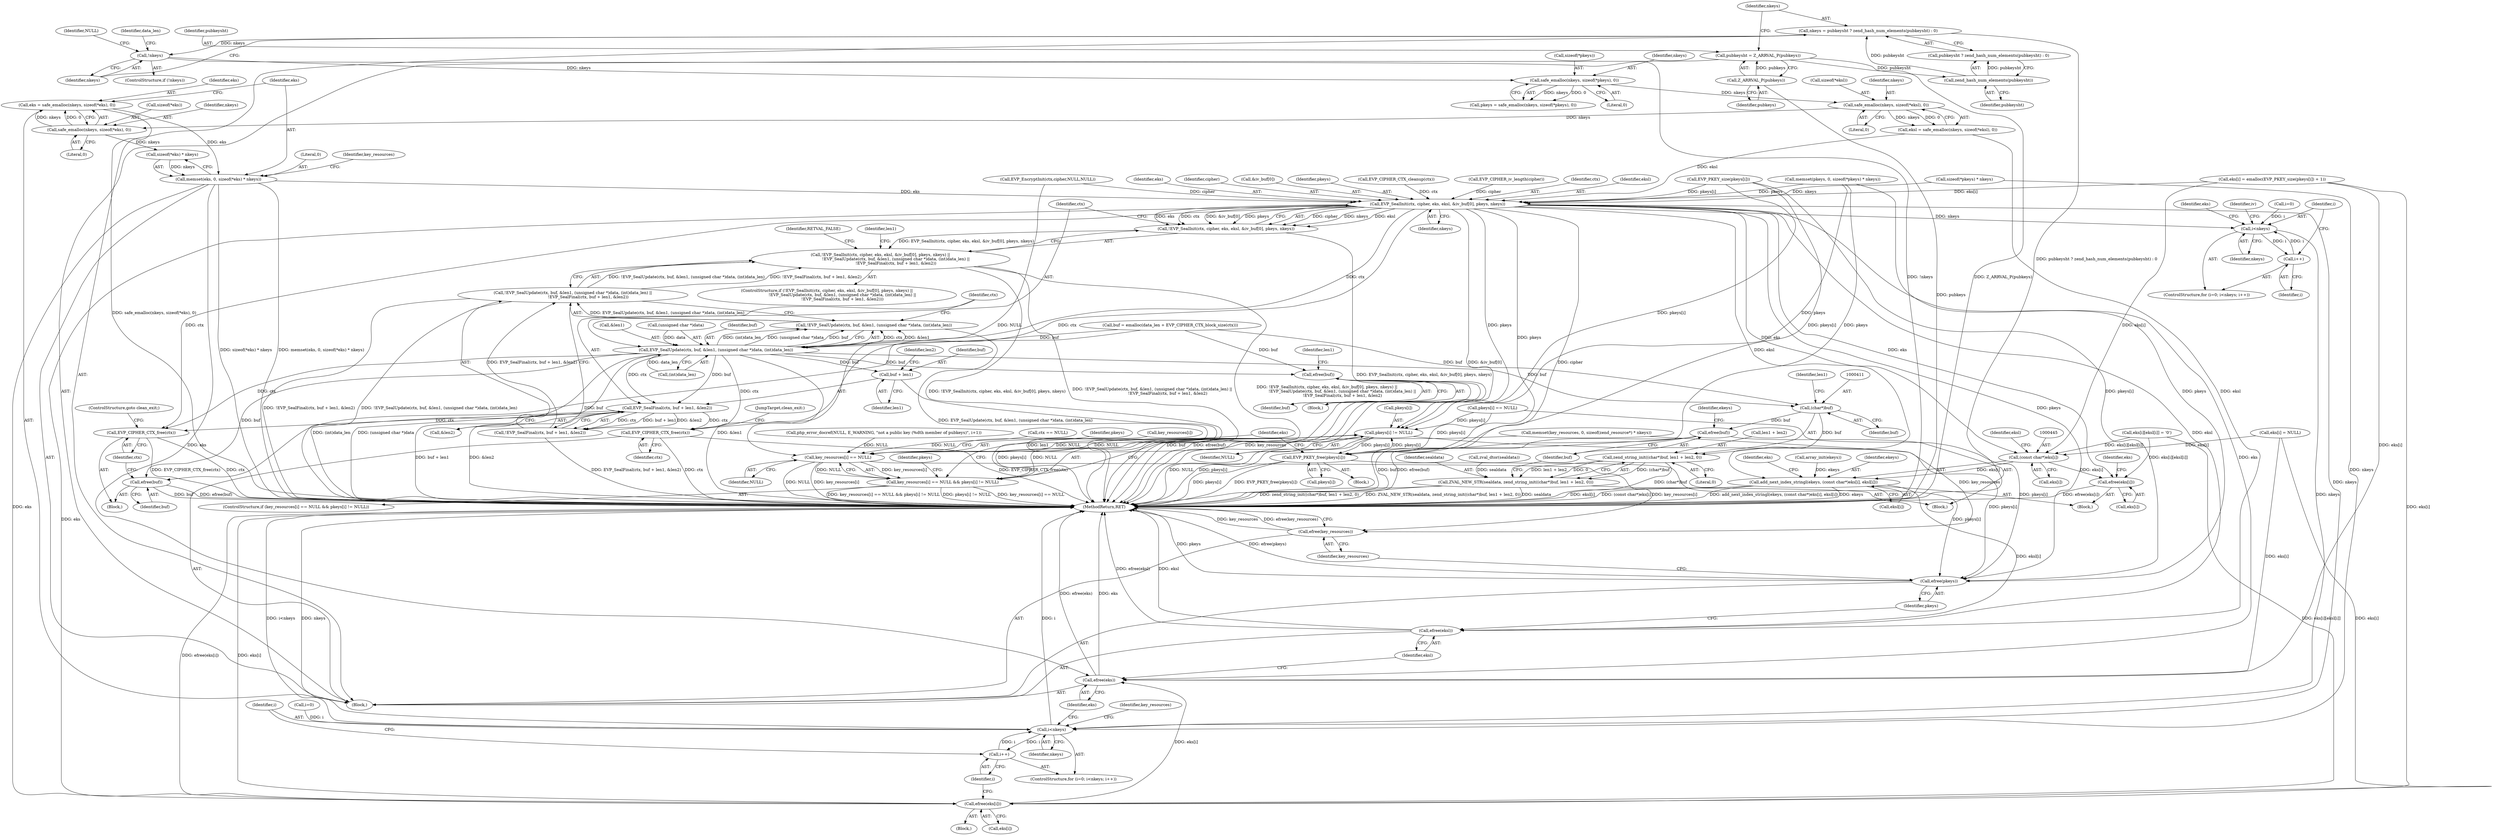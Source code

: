 digraph "0_php_73cabfedf519298e1a11192699f44d53c529315e@API" {
"1000242" [label="(Call,eks = safe_emalloc(nkeys, sizeof(*eks), 0))"];
"1000244" [label="(Call,safe_emalloc(nkeys, sizeof(*eks), 0))"];
"1000236" [label="(Call,safe_emalloc(nkeys, sizeof(*eksl), 0))"];
"1000228" [label="(Call,safe_emalloc(nkeys, sizeof(*pkeys), 0))"];
"1000177" [label="(Call,!nkeys)"];
"1000169" [label="(Call,nkeys = pubkeysht ? zend_hash_num_elements(pubkeysht) : 0)"];
"1000173" [label="(Call,zend_hash_num_elements(pubkeysht))"];
"1000165" [label="(Call,pubkeysht = Z_ARRVAL_P(pubkeys))"];
"1000167" [label="(Call,Z_ARRVAL_P(pubkeys))"];
"1000250" [label="(Call,memset(eks, 0, sizeof(*eks) * nkeys))"];
"1000359" [label="(Call,EVP_SealInit(ctx, cipher, eks, eksl, &iv_buf[0], pkeys, nkeys))"];
"1000358" [label="(Call,!EVP_SealInit(ctx, cipher, eks, eksl, &iv_buf[0], pkeys, nkeys))"];
"1000357" [label="(Call,!EVP_SealInit(ctx, cipher, eks, eksl, &iv_buf[0], pkeys, nkeys) ||\n                        !EVP_SealUpdate(ctx, buf, &len1, (unsigned char *)data, (int)data_len) ||\n                        !EVP_SealFinal(ctx, buf + len1, &len2))"];
"1000372" [label="(Call,EVP_SealUpdate(ctx, buf, &len1, (unsigned char *)data, (int)data_len))"];
"1000371" [label="(Call,!EVP_SealUpdate(ctx, buf, &len1, (unsigned char *)data, (int)data_len))"];
"1000370" [label="(Call,!EVP_SealUpdate(ctx, buf, &len1, (unsigned char *)data, (int)data_len) ||\n                        !EVP_SealFinal(ctx, buf + len1, &len2))"];
"1000384" [label="(Call,EVP_SealFinal(ctx, buf + len1, &len2))"];
"1000383" [label="(Call,!EVP_SealFinal(ctx, buf + len1, &len2))"];
"1000395" [label="(Call,EVP_CIPHER_CTX_free(ctx))"];
"1000487" [label="(Call,EVP_CIPHER_CTX_free(ctx))"];
"1000386" [label="(Call,buf + len1)"];
"1000393" [label="(Call,efree(buf))"];
"1000410" [label="(Call,(char*)buf)"];
"1000409" [label="(Call,zend_string_init((char*)buf, len1 + len2, 0))"];
"1000407" [label="(Call,ZVAL_NEW_STR(sealdata, zend_string_init((char*)buf, len1 + len2, 0)))"];
"1000417" [label="(Call,efree(buf))"];
"1000481" [label="(Call,efree(buf))"];
"1000427" [label="(Call,i<nkeys)"];
"1000430" [label="(Call,i++)"];
"1000494" [label="(Call,i<nkeys)"];
"1000497" [label="(Call,i++)"];
"1000444" [label="(Call,(const char*)eks[i])"];
"1000442" [label="(Call,add_next_index_stringl(ekeys, (const char*)eks[i], eksl[i]))"];
"1000528" [label="(Call,efree(eksl))"];
"1000452" [label="(Call,efree(eks[i]))"];
"1000507" [label="(Call,pkeys[i] != NULL)"];
"1000502" [label="(Call,key_resources[i] == NULL)"];
"1000501" [label="(Call,key_resources[i] == NULL && pkeys[i] != NULL)"];
"1000532" [label="(Call,efree(key_resources))"];
"1000513" [label="(Call,EVP_PKEY_free(pkeys[i]))"];
"1000530" [label="(Call,efree(pkeys))"];
"1000522" [label="(Call,efree(eks[i]))"];
"1000526" [label="(Call,efree(eks))"];
"1000246" [label="(Call,sizeof(*eks))"];
"1000412" [label="(Identifier,buf)"];
"1000358" [label="(Call,!EVP_SealInit(ctx, cipher, eks, eksl, &iv_buf[0], pkeys, nkeys))"];
"1000252" [label="(Literal,0)"];
"1000369" [label="(Identifier,nkeys)"];
"1000354" [label="(Call,EVP_CIPHER_CTX_cleanup(ctx))"];
"1000480" [label="(Block,)"];
"1000375" [label="(Call,&len1)"];
"1000417" [label="(Call,efree(buf))"];
"1000409" [label="(Call,zend_string_init((char*)buf, len1 + len2, 0))"];
"1000243" [label="(Identifier,eks)"];
"1000509" [label="(Identifier,pkeys)"];
"1000389" [label="(Call,&len2)"];
"1000360" [label="(Identifier,ctx)"];
"1000363" [label="(Identifier,eksl)"];
"1000392" [label="(Identifier,RETVAL_FALSE)"];
"1000504" [label="(Identifier,key_resources)"];
"1000498" [label="(Identifier,i)"];
"1000245" [label="(Identifier,nkeys)"];
"1000534" [label="(MethodReturn,RET)"];
"1000495" [label="(Identifier,i)"];
"1000511" [label="(Identifier,NULL)"];
"1000170" [label="(Identifier,nkeys)"];
"1000397" [label="(ControlStructure,goto clean_exit;)"];
"1000390" [label="(Identifier,len2)"];
"1000429" [label="(Identifier,nkeys)"];
"1000458" [label="(Identifier,eks)"];
"1000529" [label="(Identifier,eksl)"];
"1000501" [label="(Call,key_resources[i] == NULL && pkeys[i] != NULL)"];
"1000446" [label="(Call,eks[i])"];
"1000462" [label="(Identifier,iv)"];
"1000454" [label="(Identifier,eks)"];
"1000377" [label="(Call,(unsigned char *)data)"];
"1000503" [label="(Call,key_resources[i])"];
"1000176" [label="(ControlStructure,if (!nkeys))"];
"1000167" [label="(Call,Z_ARRVAL_P(pubkeys))"];
"1000485" [label="(Identifier,len1)"];
"1000396" [label="(Identifier,ctx)"];
"1000424" [label="(Call,i=0)"];
"1000506" [label="(Identifier,NULL)"];
"1000404" [label="(Block,)"];
"1000373" [label="(Identifier,ctx)"];
"1000359" [label="(Call,EVP_SealInit(ctx, cipher, eks, eksl, &iv_buf[0], pkeys, nkeys))"];
"1000362" [label="(Identifier,eks)"];
"1000481" [label="(Call,efree(buf))"];
"1000532" [label="(Call,efree(key_resources))"];
"1000395" [label="(Call,EVP_CIPHER_CTX_free(ctx))"];
"1000244" [label="(Call,safe_emalloc(nkeys, sizeof(*eks), 0))"];
"1000530" [label="(Call,efree(pkeys))"];
"1000482" [label="(Identifier,buf)"];
"1000508" [label="(Call,pkeys[i])"];
"1000305" [label="(Call,php_error_docref(NULL, E_WARNING, \"not a public key (%dth member of pubkeys)\", i+1))"];
"1000519" [label="(Identifier,eks)"];
"1000251" [label="(Identifier,eks)"];
"1000237" [label="(Identifier,nkeys)"];
"1000166" [label="(Identifier,pubkeysht)"];
"1000522" [label="(Call,efree(eks[i]))"];
"1000387" [label="(Identifier,buf)"];
"1000488" [label="(Identifier,ctx)"];
"1000230" [label="(Call,sizeof(*pkeys))"];
"1000177" [label="(Call,!nkeys)"];
"1000433" [label="(Call,eks[i][eksl[i]] = '\0')"];
"1000249" [label="(Literal,0)"];
"1000388" [label="(Identifier,len1)"];
"1000453" [label="(Call,eks[i])"];
"1000320" [label="(Call,EVP_PKEY_size(pkeys[i]))"];
"1000371" [label="(Call,!EVP_SealUpdate(ctx, buf, &len1, (unsigned char *)data, (int)data_len))"];
"1000181" [label="(Identifier,NULL)"];
"1000487" [label="(Call,EVP_CIPHER_CTX_free(ctx))"];
"1000299" [label="(Call,pkeys[i] == NULL)"];
"1000432" [label="(Block,)"];
"1000497" [label="(Call,i++)"];
"1000226" [label="(Call,pkeys = safe_emalloc(nkeys, sizeof(*pkeys), 0))"];
"1000236" [label="(Call,safe_emalloc(nkeys, sizeof(*eksl), 0))"];
"1000385" [label="(Identifier,ctx)"];
"1000490" [label="(ControlStructure,for (i=0; i<nkeys; i++))"];
"1000391" [label="(Block,)"];
"1000421" [label="(Call,array_init(ekeys))"];
"1000443" [label="(Identifier,ekeys)"];
"1000521" [label="(Block,)"];
"1000423" [label="(ControlStructure,for (i=0; i<nkeys; i++))"];
"1000408" [label="(Identifier,sealdata)"];
"1000507" [label="(Call,pkeys[i] != NULL)"];
"1000174" [label="(Identifier,pubkeysht)"];
"1000372" [label="(Call,EVP_SealUpdate(ctx, buf, &len1, (unsigned char *)data, (int)data_len))"];
"1000368" [label="(Identifier,pkeys)"];
"1000418" [label="(Identifier,buf)"];
"1000173" [label="(Call,zend_hash_num_elements(pubkeysht))"];
"1000384" [label="(Call,EVP_SealFinal(ctx, buf + len1, &len2))"];
"1000386" [label="(Call,buf + len1)"];
"1000450" [label="(Identifier,eksl)"];
"1000105" [label="(Block,)"];
"1000523" [label="(Call,eks[i])"];
"1000427" [label="(Call,i<nkeys)"];
"1000383" [label="(Call,!EVP_SealFinal(ctx, buf + len1, &len2))"];
"1000374" [label="(Identifier,buf)"];
"1000356" [label="(ControlStructure,if (!EVP_SealInit(ctx, cipher, eks, eksl, &iv_buf[0], pkeys, nkeys) ||\n                        !EVP_SealUpdate(ctx, buf, &len1, (unsigned char *)data, (int)data_len) ||\n                        !EVP_SealFinal(ctx, buf + len1, &len2)))"];
"1000250" [label="(Call,memset(eks, 0, sizeof(*eks) * nkeys))"];
"1000347" [label="(Call,buf = emalloc(data_len + EVP_CIPHER_CTX_block_size(ctx)))"];
"1000229" [label="(Identifier,nkeys)"];
"1000410" [label="(Call,(char*)buf)"];
"1000401" [label="(Identifier,len1)"];
"1000165" [label="(Call,pubkeysht = Z_ARRVAL_P(pubkeys))"];
"1000357" [label="(Call,!EVP_SealInit(ctx, cipher, eks, eksl, &iv_buf[0], pkeys, nkeys) ||\n                        !EVP_SealUpdate(ctx, buf, &len1, (unsigned char *)data, (int)data_len) ||\n                        !EVP_SealFinal(ctx, buf + len1, &len2))"];
"1000456" [label="(Call,eks[i] = NULL)"];
"1000234" [label="(Call,eksl = safe_emalloc(nkeys, sizeof(*eksl), 0))"];
"1000533" [label="(Identifier,key_resources)"];
"1000431" [label="(Identifier,i)"];
"1000380" [label="(Call,(int)data_len)"];
"1000394" [label="(Identifier,buf)"];
"1000211" [label="(Call,EVP_CIPHER_iv_length(cipher))"];
"1000333" [label="(Call,ctx == NULL)"];
"1000414" [label="(Identifier,len1)"];
"1000514" [label="(Call,pkeys[i])"];
"1000259" [label="(Identifier,key_resources)"];
"1000238" [label="(Call,sizeof(*eksl))"];
"1000428" [label="(Identifier,i)"];
"1000430" [label="(Call,i++)"];
"1000494" [label="(Call,i<nkeys)"];
"1000275" [label="(Call,sizeof(*pkeys) * nkeys)"];
"1000169" [label="(Call,nkeys = pubkeysht ? zend_hash_num_elements(pubkeysht) : 0)"];
"1000526" [label="(Call,efree(eks))"];
"1000186" [label="(Identifier,data_len)"];
"1000405" [label="(Call,zval_dtor(sealdata))"];
"1000496" [label="(Identifier,nkeys)"];
"1000515" [label="(Identifier,pkeys)"];
"1000178" [label="(Identifier,nkeys)"];
"1000513" [label="(Call,EVP_PKEY_free(pkeys[i]))"];
"1000449" [label="(Call,eksl[i])"];
"1000233" [label="(Literal,0)"];
"1000361" [label="(Identifier,cipher)"];
"1000444" [label="(Call,(const char*)eks[i])"];
"1000512" [label="(Block,)"];
"1000314" [label="(Call,eks[i] = emalloc(EVP_PKEY_size(pkeys[i]) + 1))"];
"1000528" [label="(Call,efree(eksl))"];
"1000527" [label="(Identifier,eks)"];
"1000416" [label="(Literal,0)"];
"1000491" [label="(Call,i=0)"];
"1000242" [label="(Call,eks = safe_emalloc(nkeys, sizeof(*eks), 0))"];
"1000531" [label="(Identifier,pkeys)"];
"1000265" [label="(Call,memset(key_resources, 0, sizeof(zend_resource*) * nkeys))"];
"1000241" [label="(Literal,0)"];
"1000337" [label="(Call,EVP_EncryptInit(ctx,cipher,NULL,NULL))"];
"1000228" [label="(Call,safe_emalloc(nkeys, sizeof(*pkeys), 0))"];
"1000502" [label="(Call,key_resources[i] == NULL)"];
"1000364" [label="(Call,&iv_buf[0])"];
"1000407" [label="(Call,ZVAL_NEW_STR(sealdata, zend_string_init((char*)buf, len1 + len2, 0)))"];
"1000253" [label="(Call,sizeof(*eks) * nkeys)"];
"1000413" [label="(Call,len1 + len2)"];
"1000500" [label="(ControlStructure,if (key_resources[i] == NULL && pkeys[i] != NULL))"];
"1000168" [label="(Identifier,pubkeys)"];
"1000272" [label="(Call,memset(pkeys, 0, sizeof(*pkeys) * nkeys))"];
"1000442" [label="(Call,add_next_index_stringl(ekeys, (const char*)eks[i], eksl[i]))"];
"1000393" [label="(Call,efree(buf))"];
"1000452" [label="(Call,efree(eks[i]))"];
"1000420" [label="(Identifier,ekeys)"];
"1000171" [label="(Call,pubkeysht ? zend_hash_num_elements(pubkeysht) : 0)"];
"1000436" [label="(Identifier,eks)"];
"1000370" [label="(Call,!EVP_SealUpdate(ctx, buf, &len1, (unsigned char *)data, (int)data_len) ||\n                        !EVP_SealFinal(ctx, buf + len1, &len2))"];
"1000489" [label="(JumpTarget,clean_exit:)"];
"1000242" -> "1000105"  [label="AST: "];
"1000242" -> "1000244"  [label="CFG: "];
"1000243" -> "1000242"  [label="AST: "];
"1000244" -> "1000242"  [label="AST: "];
"1000251" -> "1000242"  [label="CFG: "];
"1000242" -> "1000534"  [label="DDG: safe_emalloc(nkeys, sizeof(*eks), 0)"];
"1000244" -> "1000242"  [label="DDG: nkeys"];
"1000244" -> "1000242"  [label="DDG: 0"];
"1000242" -> "1000250"  [label="DDG: eks"];
"1000244" -> "1000249"  [label="CFG: "];
"1000245" -> "1000244"  [label="AST: "];
"1000246" -> "1000244"  [label="AST: "];
"1000249" -> "1000244"  [label="AST: "];
"1000236" -> "1000244"  [label="DDG: nkeys"];
"1000244" -> "1000253"  [label="DDG: nkeys"];
"1000236" -> "1000234"  [label="AST: "];
"1000236" -> "1000241"  [label="CFG: "];
"1000237" -> "1000236"  [label="AST: "];
"1000238" -> "1000236"  [label="AST: "];
"1000241" -> "1000236"  [label="AST: "];
"1000234" -> "1000236"  [label="CFG: "];
"1000236" -> "1000234"  [label="DDG: nkeys"];
"1000236" -> "1000234"  [label="DDG: 0"];
"1000228" -> "1000236"  [label="DDG: nkeys"];
"1000228" -> "1000226"  [label="AST: "];
"1000228" -> "1000233"  [label="CFG: "];
"1000229" -> "1000228"  [label="AST: "];
"1000230" -> "1000228"  [label="AST: "];
"1000233" -> "1000228"  [label="AST: "];
"1000226" -> "1000228"  [label="CFG: "];
"1000228" -> "1000226"  [label="DDG: nkeys"];
"1000228" -> "1000226"  [label="DDG: 0"];
"1000177" -> "1000228"  [label="DDG: nkeys"];
"1000177" -> "1000176"  [label="AST: "];
"1000177" -> "1000178"  [label="CFG: "];
"1000178" -> "1000177"  [label="AST: "];
"1000181" -> "1000177"  [label="CFG: "];
"1000186" -> "1000177"  [label="CFG: "];
"1000177" -> "1000534"  [label="DDG: !nkeys"];
"1000169" -> "1000177"  [label="DDG: nkeys"];
"1000169" -> "1000105"  [label="AST: "];
"1000169" -> "1000171"  [label="CFG: "];
"1000170" -> "1000169"  [label="AST: "];
"1000171" -> "1000169"  [label="AST: "];
"1000178" -> "1000169"  [label="CFG: "];
"1000169" -> "1000534"  [label="DDG: pubkeysht ? zend_hash_num_elements(pubkeysht) : 0"];
"1000173" -> "1000169"  [label="DDG: pubkeysht"];
"1000173" -> "1000171"  [label="AST: "];
"1000173" -> "1000174"  [label="CFG: "];
"1000174" -> "1000173"  [label="AST: "];
"1000171" -> "1000173"  [label="CFG: "];
"1000173" -> "1000171"  [label="DDG: pubkeysht"];
"1000165" -> "1000173"  [label="DDG: pubkeysht"];
"1000165" -> "1000105"  [label="AST: "];
"1000165" -> "1000167"  [label="CFG: "];
"1000166" -> "1000165"  [label="AST: "];
"1000167" -> "1000165"  [label="AST: "];
"1000170" -> "1000165"  [label="CFG: "];
"1000165" -> "1000534"  [label="DDG: Z_ARRVAL_P(pubkeys)"];
"1000167" -> "1000165"  [label="DDG: pubkeys"];
"1000167" -> "1000168"  [label="CFG: "];
"1000168" -> "1000167"  [label="AST: "];
"1000167" -> "1000534"  [label="DDG: pubkeys"];
"1000250" -> "1000105"  [label="AST: "];
"1000250" -> "1000253"  [label="CFG: "];
"1000251" -> "1000250"  [label="AST: "];
"1000252" -> "1000250"  [label="AST: "];
"1000253" -> "1000250"  [label="AST: "];
"1000259" -> "1000250"  [label="CFG: "];
"1000250" -> "1000534"  [label="DDG: sizeof(*eks) * nkeys"];
"1000250" -> "1000534"  [label="DDG: memset(eks, 0, sizeof(*eks) * nkeys)"];
"1000253" -> "1000250"  [label="DDG: nkeys"];
"1000250" -> "1000359"  [label="DDG: eks"];
"1000250" -> "1000522"  [label="DDG: eks"];
"1000250" -> "1000526"  [label="DDG: eks"];
"1000359" -> "1000358"  [label="AST: "];
"1000359" -> "1000369"  [label="CFG: "];
"1000360" -> "1000359"  [label="AST: "];
"1000361" -> "1000359"  [label="AST: "];
"1000362" -> "1000359"  [label="AST: "];
"1000363" -> "1000359"  [label="AST: "];
"1000364" -> "1000359"  [label="AST: "];
"1000368" -> "1000359"  [label="AST: "];
"1000369" -> "1000359"  [label="AST: "];
"1000358" -> "1000359"  [label="CFG: "];
"1000359" -> "1000534"  [label="DDG: cipher"];
"1000359" -> "1000534"  [label="DDG: &iv_buf[0]"];
"1000359" -> "1000358"  [label="DDG: cipher"];
"1000359" -> "1000358"  [label="DDG: nkeys"];
"1000359" -> "1000358"  [label="DDG: eksl"];
"1000359" -> "1000358"  [label="DDG: eks"];
"1000359" -> "1000358"  [label="DDG: ctx"];
"1000359" -> "1000358"  [label="DDG: &iv_buf[0]"];
"1000359" -> "1000358"  [label="DDG: pkeys"];
"1000354" -> "1000359"  [label="DDG: ctx"];
"1000337" -> "1000359"  [label="DDG: cipher"];
"1000211" -> "1000359"  [label="DDG: cipher"];
"1000314" -> "1000359"  [label="DDG: eks[i]"];
"1000234" -> "1000359"  [label="DDG: eksl"];
"1000272" -> "1000359"  [label="DDG: pkeys"];
"1000320" -> "1000359"  [label="DDG: pkeys[i]"];
"1000275" -> "1000359"  [label="DDG: nkeys"];
"1000359" -> "1000372"  [label="DDG: ctx"];
"1000359" -> "1000395"  [label="DDG: ctx"];
"1000359" -> "1000427"  [label="DDG: nkeys"];
"1000359" -> "1000444"  [label="DDG: eks"];
"1000359" -> "1000442"  [label="DDG: eksl"];
"1000359" -> "1000452"  [label="DDG: eks"];
"1000359" -> "1000487"  [label="DDG: ctx"];
"1000359" -> "1000494"  [label="DDG: nkeys"];
"1000359" -> "1000507"  [label="DDG: pkeys"];
"1000359" -> "1000513"  [label="DDG: pkeys"];
"1000359" -> "1000522"  [label="DDG: eks"];
"1000359" -> "1000526"  [label="DDG: eks"];
"1000359" -> "1000528"  [label="DDG: eksl"];
"1000359" -> "1000530"  [label="DDG: pkeys"];
"1000358" -> "1000357"  [label="AST: "];
"1000373" -> "1000358"  [label="CFG: "];
"1000357" -> "1000358"  [label="CFG: "];
"1000358" -> "1000534"  [label="DDG: EVP_SealInit(ctx, cipher, eks, eksl, &iv_buf[0], pkeys, nkeys)"];
"1000358" -> "1000357"  [label="DDG: EVP_SealInit(ctx, cipher, eks, eksl, &iv_buf[0], pkeys, nkeys)"];
"1000357" -> "1000356"  [label="AST: "];
"1000357" -> "1000370"  [label="CFG: "];
"1000370" -> "1000357"  [label="AST: "];
"1000392" -> "1000357"  [label="CFG: "];
"1000401" -> "1000357"  [label="CFG: "];
"1000357" -> "1000534"  [label="DDG: !EVP_SealUpdate(ctx, buf, &len1, (unsigned char *)data, (int)data_len) ||\n                        !EVP_SealFinal(ctx, buf + len1, &len2)"];
"1000357" -> "1000534"  [label="DDG: !EVP_SealInit(ctx, cipher, eks, eksl, &iv_buf[0], pkeys, nkeys) ||\n                        !EVP_SealUpdate(ctx, buf, &len1, (unsigned char *)data, (int)data_len) ||\n                        !EVP_SealFinal(ctx, buf + len1, &len2)"];
"1000357" -> "1000534"  [label="DDG: !EVP_SealInit(ctx, cipher, eks, eksl, &iv_buf[0], pkeys, nkeys)"];
"1000370" -> "1000357"  [label="DDG: !EVP_SealUpdate(ctx, buf, &len1, (unsigned char *)data, (int)data_len)"];
"1000370" -> "1000357"  [label="DDG: !EVP_SealFinal(ctx, buf + len1, &len2)"];
"1000372" -> "1000371"  [label="AST: "];
"1000372" -> "1000380"  [label="CFG: "];
"1000373" -> "1000372"  [label="AST: "];
"1000374" -> "1000372"  [label="AST: "];
"1000375" -> "1000372"  [label="AST: "];
"1000377" -> "1000372"  [label="AST: "];
"1000380" -> "1000372"  [label="AST: "];
"1000371" -> "1000372"  [label="CFG: "];
"1000372" -> "1000534"  [label="DDG: (unsigned char *)data"];
"1000372" -> "1000534"  [label="DDG: &len1"];
"1000372" -> "1000534"  [label="DDG: (int)data_len"];
"1000372" -> "1000371"  [label="DDG: ctx"];
"1000372" -> "1000371"  [label="DDG: &len1"];
"1000372" -> "1000371"  [label="DDG: (int)data_len"];
"1000372" -> "1000371"  [label="DDG: (unsigned char *)data"];
"1000372" -> "1000371"  [label="DDG: buf"];
"1000347" -> "1000372"  [label="DDG: buf"];
"1000377" -> "1000372"  [label="DDG: data"];
"1000380" -> "1000372"  [label="DDG: data_len"];
"1000372" -> "1000384"  [label="DDG: ctx"];
"1000372" -> "1000384"  [label="DDG: buf"];
"1000372" -> "1000386"  [label="DDG: buf"];
"1000372" -> "1000393"  [label="DDG: buf"];
"1000372" -> "1000395"  [label="DDG: ctx"];
"1000372" -> "1000410"  [label="DDG: buf"];
"1000372" -> "1000481"  [label="DDG: buf"];
"1000372" -> "1000487"  [label="DDG: ctx"];
"1000371" -> "1000370"  [label="AST: "];
"1000385" -> "1000371"  [label="CFG: "];
"1000370" -> "1000371"  [label="CFG: "];
"1000371" -> "1000534"  [label="DDG: EVP_SealUpdate(ctx, buf, &len1, (unsigned char *)data, (int)data_len)"];
"1000371" -> "1000370"  [label="DDG: EVP_SealUpdate(ctx, buf, &len1, (unsigned char *)data, (int)data_len)"];
"1000370" -> "1000383"  [label="CFG: "];
"1000383" -> "1000370"  [label="AST: "];
"1000370" -> "1000534"  [label="DDG: !EVP_SealFinal(ctx, buf + len1, &len2)"];
"1000370" -> "1000534"  [label="DDG: !EVP_SealUpdate(ctx, buf, &len1, (unsigned char *)data, (int)data_len)"];
"1000383" -> "1000370"  [label="DDG: EVP_SealFinal(ctx, buf + len1, &len2)"];
"1000384" -> "1000383"  [label="AST: "];
"1000384" -> "1000389"  [label="CFG: "];
"1000385" -> "1000384"  [label="AST: "];
"1000386" -> "1000384"  [label="AST: "];
"1000389" -> "1000384"  [label="AST: "];
"1000383" -> "1000384"  [label="CFG: "];
"1000384" -> "1000534"  [label="DDG: &len2"];
"1000384" -> "1000534"  [label="DDG: buf + len1"];
"1000384" -> "1000383"  [label="DDG: ctx"];
"1000384" -> "1000383"  [label="DDG: buf + len1"];
"1000384" -> "1000383"  [label="DDG: &len2"];
"1000384" -> "1000395"  [label="DDG: ctx"];
"1000384" -> "1000487"  [label="DDG: ctx"];
"1000383" -> "1000534"  [label="DDG: EVP_SealFinal(ctx, buf + len1, &len2)"];
"1000395" -> "1000391"  [label="AST: "];
"1000395" -> "1000396"  [label="CFG: "];
"1000396" -> "1000395"  [label="AST: "];
"1000397" -> "1000395"  [label="CFG: "];
"1000395" -> "1000534"  [label="DDG: ctx"];
"1000395" -> "1000534"  [label="DDG: EVP_CIPHER_CTX_free(ctx)"];
"1000487" -> "1000105"  [label="AST: "];
"1000487" -> "1000488"  [label="CFG: "];
"1000488" -> "1000487"  [label="AST: "];
"1000489" -> "1000487"  [label="CFG: "];
"1000487" -> "1000534"  [label="DDG: ctx"];
"1000487" -> "1000534"  [label="DDG: EVP_CIPHER_CTX_free(ctx)"];
"1000386" -> "1000388"  [label="CFG: "];
"1000387" -> "1000386"  [label="AST: "];
"1000388" -> "1000386"  [label="AST: "];
"1000390" -> "1000386"  [label="CFG: "];
"1000386" -> "1000534"  [label="DDG: len1"];
"1000393" -> "1000391"  [label="AST: "];
"1000393" -> "1000394"  [label="CFG: "];
"1000394" -> "1000393"  [label="AST: "];
"1000396" -> "1000393"  [label="CFG: "];
"1000393" -> "1000534"  [label="DDG: buf"];
"1000393" -> "1000534"  [label="DDG: efree(buf)"];
"1000347" -> "1000393"  [label="DDG: buf"];
"1000410" -> "1000409"  [label="AST: "];
"1000410" -> "1000412"  [label="CFG: "];
"1000411" -> "1000410"  [label="AST: "];
"1000412" -> "1000410"  [label="AST: "];
"1000414" -> "1000410"  [label="CFG: "];
"1000410" -> "1000409"  [label="DDG: buf"];
"1000347" -> "1000410"  [label="DDG: buf"];
"1000410" -> "1000417"  [label="DDG: buf"];
"1000409" -> "1000407"  [label="AST: "];
"1000409" -> "1000416"  [label="CFG: "];
"1000413" -> "1000409"  [label="AST: "];
"1000416" -> "1000409"  [label="AST: "];
"1000407" -> "1000409"  [label="CFG: "];
"1000409" -> "1000534"  [label="DDG: (char*)buf"];
"1000409" -> "1000407"  [label="DDG: (char*)buf"];
"1000409" -> "1000407"  [label="DDG: len1 + len2"];
"1000409" -> "1000407"  [label="DDG: 0"];
"1000407" -> "1000404"  [label="AST: "];
"1000408" -> "1000407"  [label="AST: "];
"1000418" -> "1000407"  [label="CFG: "];
"1000407" -> "1000534"  [label="DDG: zend_string_init((char*)buf, len1 + len2, 0)"];
"1000407" -> "1000534"  [label="DDG: ZVAL_NEW_STR(sealdata, zend_string_init((char*)buf, len1 + len2, 0))"];
"1000407" -> "1000534"  [label="DDG: sealdata"];
"1000405" -> "1000407"  [label="DDG: sealdata"];
"1000417" -> "1000404"  [label="AST: "];
"1000417" -> "1000418"  [label="CFG: "];
"1000418" -> "1000417"  [label="AST: "];
"1000420" -> "1000417"  [label="CFG: "];
"1000417" -> "1000534"  [label="DDG: buf"];
"1000417" -> "1000534"  [label="DDG: efree(buf)"];
"1000481" -> "1000480"  [label="AST: "];
"1000481" -> "1000482"  [label="CFG: "];
"1000482" -> "1000481"  [label="AST: "];
"1000485" -> "1000481"  [label="CFG: "];
"1000481" -> "1000534"  [label="DDG: efree(buf)"];
"1000481" -> "1000534"  [label="DDG: buf"];
"1000347" -> "1000481"  [label="DDG: buf"];
"1000427" -> "1000423"  [label="AST: "];
"1000427" -> "1000429"  [label="CFG: "];
"1000428" -> "1000427"  [label="AST: "];
"1000429" -> "1000427"  [label="AST: "];
"1000436" -> "1000427"  [label="CFG: "];
"1000462" -> "1000427"  [label="CFG: "];
"1000424" -> "1000427"  [label="DDG: i"];
"1000430" -> "1000427"  [label="DDG: i"];
"1000427" -> "1000430"  [label="DDG: i"];
"1000427" -> "1000494"  [label="DDG: nkeys"];
"1000430" -> "1000423"  [label="AST: "];
"1000430" -> "1000431"  [label="CFG: "];
"1000431" -> "1000430"  [label="AST: "];
"1000428" -> "1000430"  [label="CFG: "];
"1000494" -> "1000490"  [label="AST: "];
"1000494" -> "1000496"  [label="CFG: "];
"1000495" -> "1000494"  [label="AST: "];
"1000496" -> "1000494"  [label="AST: "];
"1000504" -> "1000494"  [label="CFG: "];
"1000527" -> "1000494"  [label="CFG: "];
"1000494" -> "1000534"  [label="DDG: i<nkeys"];
"1000494" -> "1000534"  [label="DDG: nkeys"];
"1000494" -> "1000534"  [label="DDG: i"];
"1000497" -> "1000494"  [label="DDG: i"];
"1000491" -> "1000494"  [label="DDG: i"];
"1000275" -> "1000494"  [label="DDG: nkeys"];
"1000494" -> "1000497"  [label="DDG: i"];
"1000497" -> "1000490"  [label="AST: "];
"1000497" -> "1000498"  [label="CFG: "];
"1000498" -> "1000497"  [label="AST: "];
"1000495" -> "1000497"  [label="CFG: "];
"1000444" -> "1000442"  [label="AST: "];
"1000444" -> "1000446"  [label="CFG: "];
"1000445" -> "1000444"  [label="AST: "];
"1000446" -> "1000444"  [label="AST: "];
"1000450" -> "1000444"  [label="CFG: "];
"1000444" -> "1000442"  [label="DDG: eks[i]"];
"1000314" -> "1000444"  [label="DDG: eks[i]"];
"1000456" -> "1000444"  [label="DDG: eks[i]"];
"1000433" -> "1000444"  [label="DDG: eks[i][eksl[i]]"];
"1000444" -> "1000452"  [label="DDG: eks[i]"];
"1000442" -> "1000432"  [label="AST: "];
"1000442" -> "1000449"  [label="CFG: "];
"1000443" -> "1000442"  [label="AST: "];
"1000449" -> "1000442"  [label="AST: "];
"1000454" -> "1000442"  [label="CFG: "];
"1000442" -> "1000534"  [label="DDG: add_next_index_stringl(ekeys, (const char*)eks[i], eksl[i])"];
"1000442" -> "1000534"  [label="DDG: ekeys"];
"1000442" -> "1000534"  [label="DDG: eksl[i]"];
"1000442" -> "1000534"  [label="DDG: (const char*)eks[i]"];
"1000421" -> "1000442"  [label="DDG: ekeys"];
"1000442" -> "1000528"  [label="DDG: eksl[i]"];
"1000528" -> "1000105"  [label="AST: "];
"1000528" -> "1000529"  [label="CFG: "];
"1000529" -> "1000528"  [label="AST: "];
"1000531" -> "1000528"  [label="CFG: "];
"1000528" -> "1000534"  [label="DDG: efree(eksl)"];
"1000528" -> "1000534"  [label="DDG: eksl"];
"1000234" -> "1000528"  [label="DDG: eksl"];
"1000452" -> "1000432"  [label="AST: "];
"1000452" -> "1000453"  [label="CFG: "];
"1000453" -> "1000452"  [label="AST: "];
"1000458" -> "1000452"  [label="CFG: "];
"1000452" -> "1000534"  [label="DDG: efree(eks[i])"];
"1000433" -> "1000452"  [label="DDG: eks[i][eksl[i]]"];
"1000507" -> "1000501"  [label="AST: "];
"1000507" -> "1000511"  [label="CFG: "];
"1000508" -> "1000507"  [label="AST: "];
"1000511" -> "1000507"  [label="AST: "];
"1000501" -> "1000507"  [label="CFG: "];
"1000507" -> "1000534"  [label="DDG: NULL"];
"1000507" -> "1000534"  [label="DDG: pkeys[i]"];
"1000507" -> "1000502"  [label="DDG: NULL"];
"1000507" -> "1000501"  [label="DDG: pkeys[i]"];
"1000507" -> "1000501"  [label="DDG: NULL"];
"1000513" -> "1000507"  [label="DDG: pkeys[i]"];
"1000299" -> "1000507"  [label="DDG: pkeys[i]"];
"1000272" -> "1000507"  [label="DDG: pkeys"];
"1000320" -> "1000507"  [label="DDG: pkeys[i]"];
"1000502" -> "1000507"  [label="DDG: NULL"];
"1000507" -> "1000513"  [label="DDG: pkeys[i]"];
"1000507" -> "1000530"  [label="DDG: pkeys[i]"];
"1000502" -> "1000501"  [label="AST: "];
"1000502" -> "1000506"  [label="CFG: "];
"1000503" -> "1000502"  [label="AST: "];
"1000506" -> "1000502"  [label="AST: "];
"1000509" -> "1000502"  [label="CFG: "];
"1000501" -> "1000502"  [label="CFG: "];
"1000502" -> "1000534"  [label="DDG: NULL"];
"1000502" -> "1000534"  [label="DDG: key_resources[i]"];
"1000502" -> "1000501"  [label="DDG: key_resources[i]"];
"1000502" -> "1000501"  [label="DDG: NULL"];
"1000265" -> "1000502"  [label="DDG: key_resources"];
"1000305" -> "1000502"  [label="DDG: NULL"];
"1000337" -> "1000502"  [label="DDG: NULL"];
"1000333" -> "1000502"  [label="DDG: NULL"];
"1000502" -> "1000532"  [label="DDG: key_resources[i]"];
"1000501" -> "1000500"  [label="AST: "];
"1000515" -> "1000501"  [label="CFG: "];
"1000519" -> "1000501"  [label="CFG: "];
"1000501" -> "1000534"  [label="DDG: pkeys[i] != NULL"];
"1000501" -> "1000534"  [label="DDG: key_resources[i] == NULL"];
"1000501" -> "1000534"  [label="DDG: key_resources[i] == NULL && pkeys[i] != NULL"];
"1000532" -> "1000105"  [label="AST: "];
"1000532" -> "1000533"  [label="CFG: "];
"1000533" -> "1000532"  [label="AST: "];
"1000534" -> "1000532"  [label="CFG: "];
"1000532" -> "1000534"  [label="DDG: key_resources"];
"1000532" -> "1000534"  [label="DDG: efree(key_resources)"];
"1000265" -> "1000532"  [label="DDG: key_resources"];
"1000513" -> "1000512"  [label="AST: "];
"1000513" -> "1000514"  [label="CFG: "];
"1000514" -> "1000513"  [label="AST: "];
"1000519" -> "1000513"  [label="CFG: "];
"1000513" -> "1000534"  [label="DDG: EVP_PKEY_free(pkeys[i])"];
"1000513" -> "1000534"  [label="DDG: pkeys[i]"];
"1000299" -> "1000513"  [label="DDG: pkeys[i]"];
"1000272" -> "1000513"  [label="DDG: pkeys"];
"1000320" -> "1000513"  [label="DDG: pkeys[i]"];
"1000513" -> "1000530"  [label="DDG: pkeys[i]"];
"1000530" -> "1000105"  [label="AST: "];
"1000530" -> "1000531"  [label="CFG: "];
"1000531" -> "1000530"  [label="AST: "];
"1000533" -> "1000530"  [label="CFG: "];
"1000530" -> "1000534"  [label="DDG: pkeys"];
"1000530" -> "1000534"  [label="DDG: efree(pkeys)"];
"1000299" -> "1000530"  [label="DDG: pkeys[i]"];
"1000272" -> "1000530"  [label="DDG: pkeys"];
"1000320" -> "1000530"  [label="DDG: pkeys[i]"];
"1000522" -> "1000521"  [label="AST: "];
"1000522" -> "1000523"  [label="CFG: "];
"1000523" -> "1000522"  [label="AST: "];
"1000498" -> "1000522"  [label="CFG: "];
"1000522" -> "1000534"  [label="DDG: efree(eks[i])"];
"1000522" -> "1000534"  [label="DDG: eks[i]"];
"1000314" -> "1000522"  [label="DDG: eks[i]"];
"1000456" -> "1000522"  [label="DDG: eks[i]"];
"1000433" -> "1000522"  [label="DDG: eks[i][eksl[i]]"];
"1000522" -> "1000526"  [label="DDG: eks[i]"];
"1000526" -> "1000105"  [label="AST: "];
"1000526" -> "1000527"  [label="CFG: "];
"1000527" -> "1000526"  [label="AST: "];
"1000529" -> "1000526"  [label="CFG: "];
"1000526" -> "1000534"  [label="DDG: efree(eks)"];
"1000526" -> "1000534"  [label="DDG: eks"];
"1000314" -> "1000526"  [label="DDG: eks[i]"];
"1000456" -> "1000526"  [label="DDG: eks[i]"];
}
